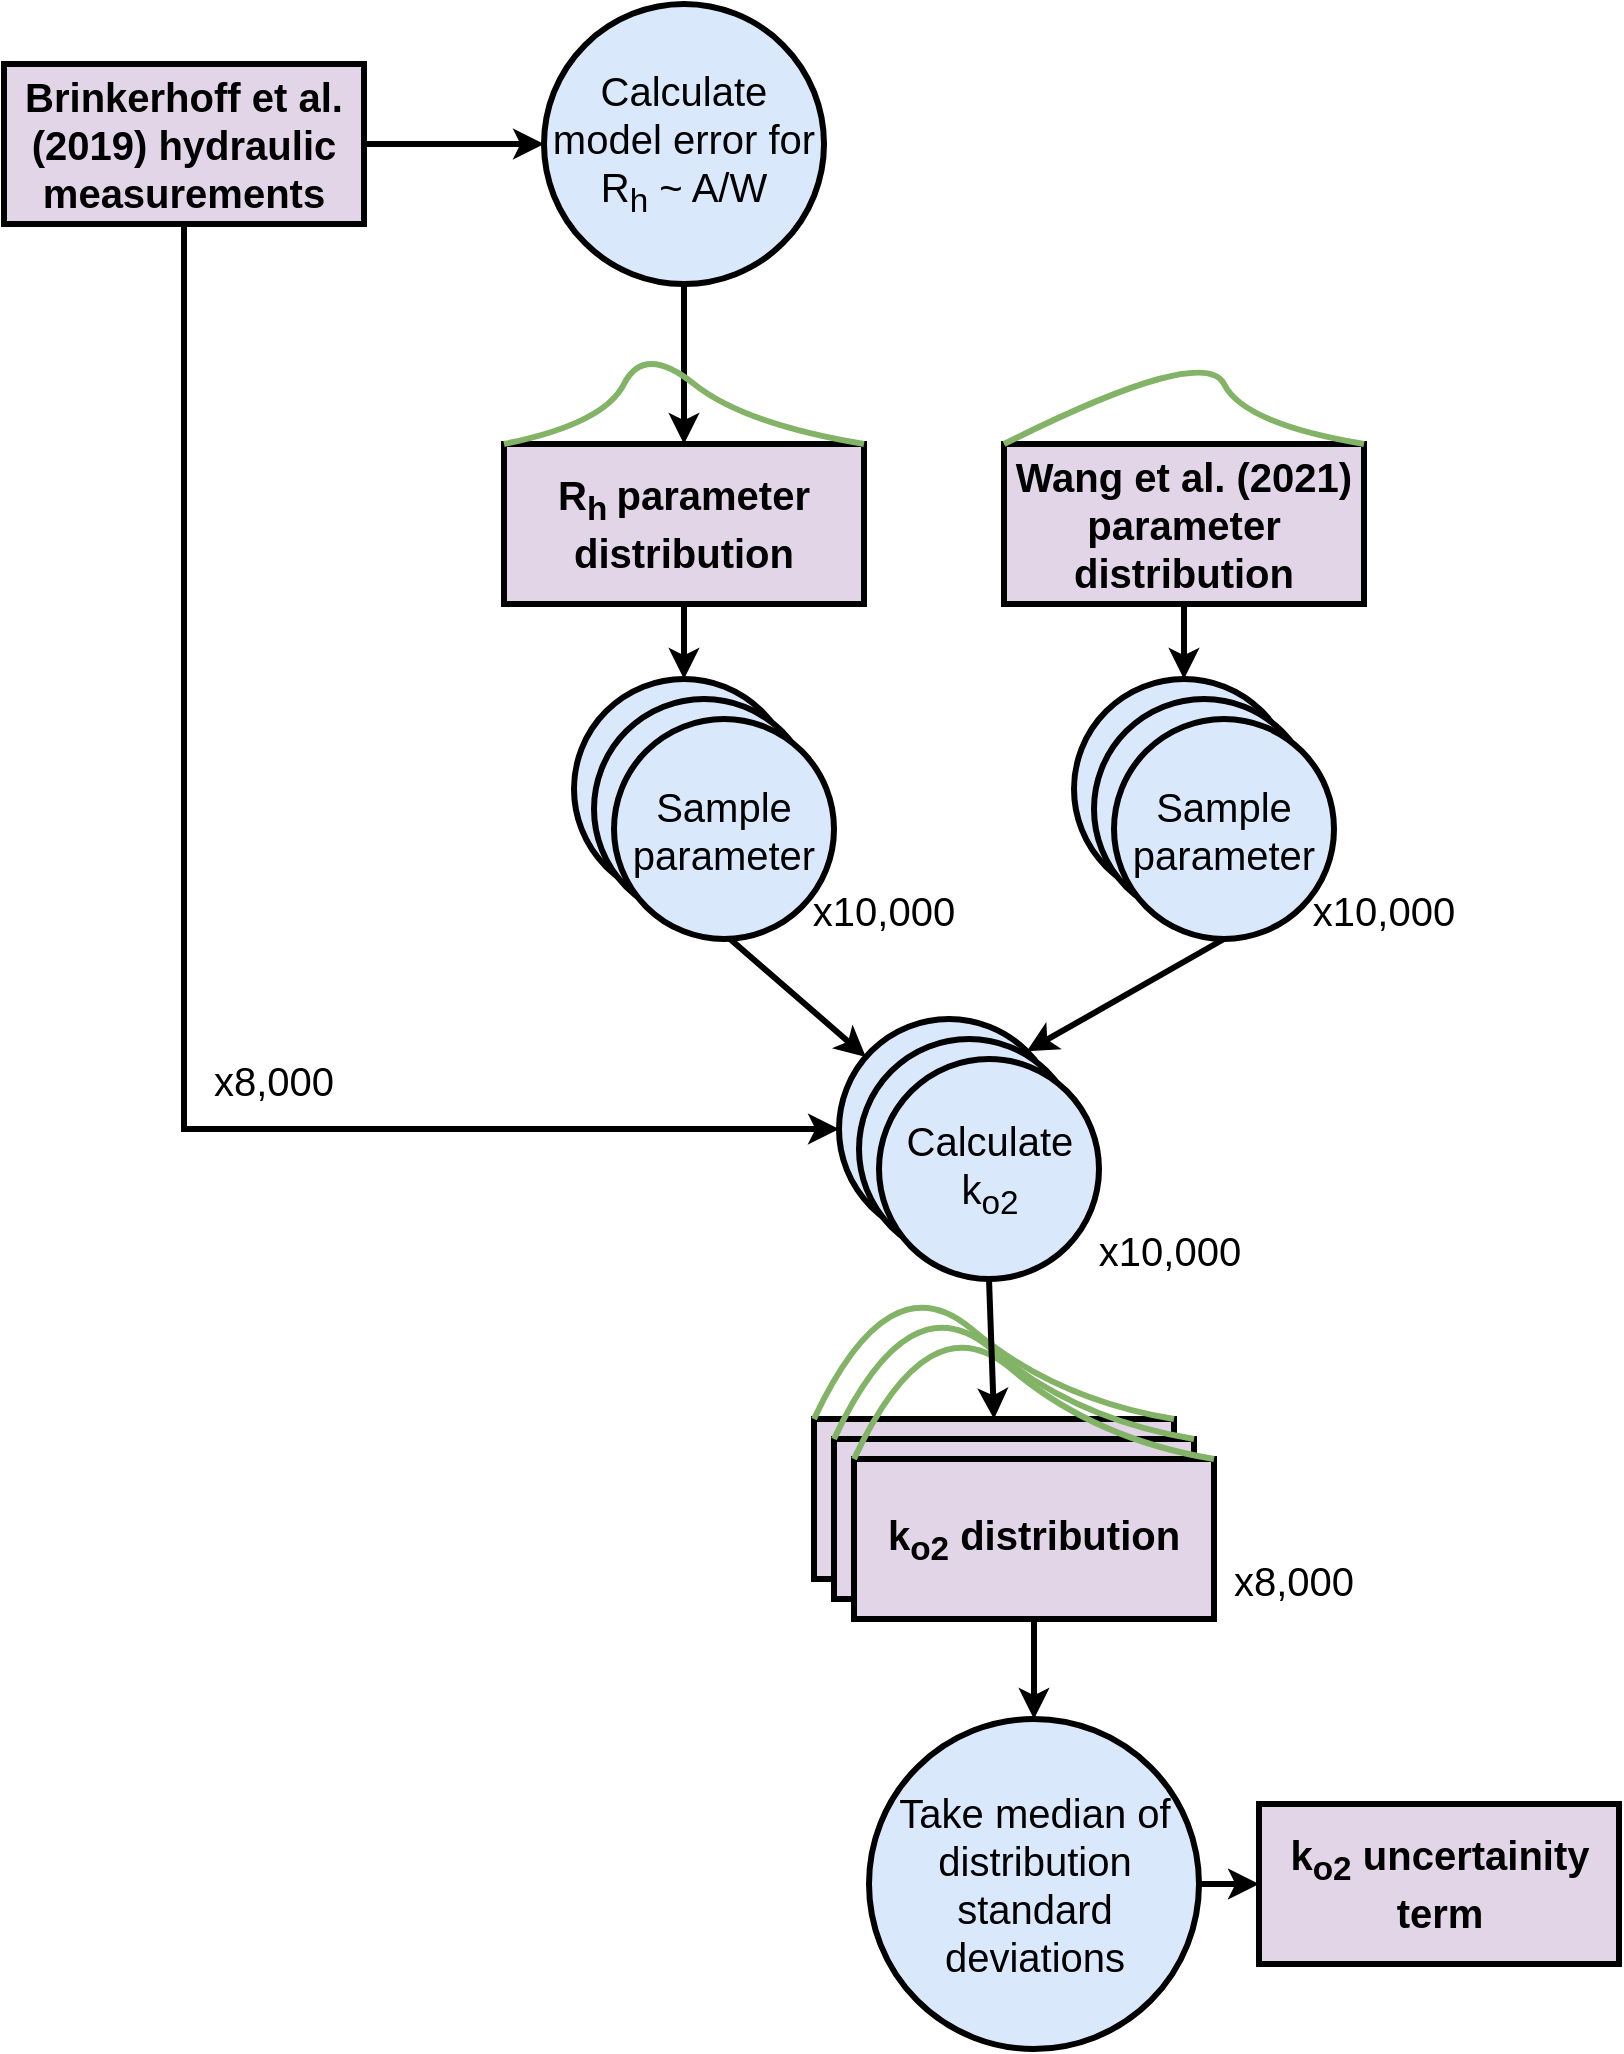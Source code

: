 <mxfile version="14.5.1" type="device"><diagram id="uIalQOubjU7jSGVm2t2Q" name="Page-1"><mxGraphModel dx="2031" dy="1174" grid="1" gridSize="10" guides="1" tooltips="1" connect="1" arrows="1" fold="1" page="1" pageScale="1" pageWidth="850" pageHeight="1100" math="0" shadow="0"><root><mxCell id="0"/><mxCell id="1" parent="0"/><mxCell id="oiMOPpuI_fgfO2hbZKbd-5" style="rounded=0;orthogonalLoop=1;jettySize=auto;html=1;exitX=1;exitY=0.5;exitDx=0;exitDy=0;entryX=0;entryY=0.5;entryDx=0;entryDy=0;strokeWidth=3;" edge="1" parent="1" source="oiMOPpuI_fgfO2hbZKbd-1" target="oiMOPpuI_fgfO2hbZKbd-4"><mxGeometry relative="1" as="geometry"><mxPoint x="380" y="120" as="sourcePoint"/></mxGeometry></mxCell><mxCell id="oiMOPpuI_fgfO2hbZKbd-18" style="edgeStyle=orthogonalEdgeStyle;rounded=0;orthogonalLoop=1;jettySize=auto;html=1;exitX=0.5;exitY=1;exitDx=0;exitDy=0;entryX=0;entryY=0.5;entryDx=0;entryDy=0;endArrow=classic;endFill=1;strokeWidth=3;" edge="1" parent="1" source="oiMOPpuI_fgfO2hbZKbd-1" target="oiMOPpuI_fgfO2hbZKbd-12"><mxGeometry relative="1" as="geometry"/></mxCell><mxCell id="oiMOPpuI_fgfO2hbZKbd-1" value="&lt;b&gt;&lt;font style=&quot;font-size: 20px&quot;&gt;Brinkerhoff et al. (2019) hydraulic measurements&lt;/font&gt;&lt;/b&gt;" style="rounded=0;whiteSpace=wrap;html=1;fillColor=#e1d5e7;strokeWidth=3;" vertex="1" parent="1"><mxGeometry x="30" y="40" width="180" height="80" as="geometry"/></mxCell><mxCell id="oiMOPpuI_fgfO2hbZKbd-2" value="&lt;b&gt;&lt;font style=&quot;font-size: 20px&quot;&gt;Wang et al. (2021) parameter distribution&lt;/font&gt;&lt;/b&gt;" style="rounded=0;whiteSpace=wrap;html=1;fillColor=#e1d5e7;strokeWidth=3;" vertex="1" parent="1"><mxGeometry x="530" y="230" width="180" height="80" as="geometry"/></mxCell><mxCell id="oiMOPpuI_fgfO2hbZKbd-3" value="&lt;b&gt;&lt;font style=&quot;font-size: 20px&quot;&gt;R&lt;sub&gt;h &lt;/sub&gt;parameter distribution&lt;/font&gt;&lt;/b&gt;" style="rounded=0;whiteSpace=wrap;html=1;fillColor=#e1d5e7;strokeWidth=3;" vertex="1" parent="1"><mxGeometry x="280" y="230" width="180" height="80" as="geometry"/></mxCell><mxCell id="oiMOPpuI_fgfO2hbZKbd-19" value="" style="rounded=0;orthogonalLoop=1;jettySize=auto;html=1;endArrow=classic;endFill=1;strokeWidth=3;exitX=0.5;exitY=1;exitDx=0;exitDy=0;" edge="1" parent="1" source="oiMOPpuI_fgfO2hbZKbd-4" target="oiMOPpuI_fgfO2hbZKbd-3"><mxGeometry relative="1" as="geometry"><mxPoint x="370" y="220" as="sourcePoint"/></mxGeometry></mxCell><mxCell id="oiMOPpuI_fgfO2hbZKbd-4" value="&lt;font style=&quot;font-size: 20px&quot;&gt;Calculate model error for &lt;br&gt;R&lt;sub&gt;h&lt;/sub&gt;&amp;nbsp;~ A/W&lt;/font&gt;" style="ellipse;whiteSpace=wrap;html=1;aspect=fixed;strokeWidth=3;fillColor=#dae8fc;" vertex="1" parent="1"><mxGeometry x="300" y="10" width="140" height="140" as="geometry"/></mxCell><mxCell id="oiMOPpuI_fgfO2hbZKbd-9" value="" style="curved=1;endArrow=none;html=1;strokeWidth=3;endFill=0;fillColor=#d5e8d4;strokeColor=#82b366;" edge="1" parent="1"><mxGeometry width="50" height="50" relative="1" as="geometry"><mxPoint x="280" y="230" as="sourcePoint"/><mxPoint x="460" y="230" as="targetPoint"/><Array as="points"><mxPoint x="330" y="220"/><mxPoint x="350" y="180"/><mxPoint x="400" y="220"/></Array></mxGeometry></mxCell><mxCell id="oiMOPpuI_fgfO2hbZKbd-10" value="" style="curved=1;endArrow=none;html=1;strokeWidth=3;endFill=0;fillColor=#d5e8d4;strokeColor=#82b366;" edge="1" parent="1"><mxGeometry width="50" height="50" relative="1" as="geometry"><mxPoint x="530" y="230" as="sourcePoint"/><mxPoint x="710" y="230" as="targetPoint"/><Array as="points"><mxPoint x="630" y="180"/><mxPoint x="650" y="220"/></Array></mxGeometry></mxCell><mxCell id="oiMOPpuI_fgfO2hbZKbd-15" style="edgeStyle=none;rounded=0;orthogonalLoop=1;jettySize=auto;html=1;exitX=0.5;exitY=1;exitDx=0;exitDy=0;endArrow=classic;endFill=1;strokeWidth=3;" edge="1" parent="1" source="oiMOPpuI_fgfO2hbZKbd-11" target="oiMOPpuI_fgfO2hbZKbd-12"><mxGeometry relative="1" as="geometry"/></mxCell><mxCell id="oiMOPpuI_fgfO2hbZKbd-11" value="&lt;span style=&quot;font-size: 20px&quot;&gt;Sample parameter&lt;/span&gt;" style="ellipse;whiteSpace=wrap;html=1;aspect=fixed;strokeWidth=3;fillColor=#dae8fc;" vertex="1" parent="1"><mxGeometry x="315" y="347.5" width="110" height="110" as="geometry"/></mxCell><mxCell id="oiMOPpuI_fgfO2hbZKbd-12" value="&lt;span style=&quot;font-size: 20px&quot;&gt;Calculate k&lt;sub&gt;o2&lt;/sub&gt;&lt;/span&gt;" style="ellipse;whiteSpace=wrap;html=1;aspect=fixed;strokeWidth=3;fillColor=#dae8fc;" vertex="1" parent="1"><mxGeometry x="447.5" y="517.5" width="110" height="110" as="geometry"/></mxCell><mxCell id="oiMOPpuI_fgfO2hbZKbd-16" value="&lt;span style=&quot;font-size: 20px&quot;&gt;Sample parameter&lt;/span&gt;" style="ellipse;whiteSpace=wrap;html=1;aspect=fixed;strokeWidth=3;fillColor=#dae8fc;" vertex="1" parent="1"><mxGeometry x="565" y="347.5" width="110" height="110" as="geometry"/></mxCell><mxCell id="oiMOPpuI_fgfO2hbZKbd-17" style="edgeStyle=none;rounded=0;orthogonalLoop=1;jettySize=auto;html=1;exitX=0.5;exitY=1;exitDx=0;exitDy=0;endArrow=classic;endFill=1;strokeWidth=3;entryX=1;entryY=0;entryDx=0;entryDy=0;" edge="1" parent="1" source="oiMOPpuI_fgfO2hbZKbd-26" target="oiMOPpuI_fgfO2hbZKbd-12"><mxGeometry relative="1" as="geometry"><mxPoint x="380" y="467.5" as="sourcePoint"/><mxPoint x="510" y="517.5" as="targetPoint"/></mxGeometry></mxCell><mxCell id="oiMOPpuI_fgfO2hbZKbd-22" value="&lt;font style=&quot;font-size: 20px&quot;&gt;x8,000&lt;/font&gt;" style="text;html=1;strokeColor=none;fillColor=none;align=center;verticalAlign=middle;whiteSpace=wrap;rounded=0;" vertex="1" parent="1"><mxGeometry x="130" y="527.5" width="70" height="40" as="geometry"/></mxCell><mxCell id="oiMOPpuI_fgfO2hbZKbd-23" value="&lt;span style=&quot;font-size: 20px&quot;&gt;Sample parameter&lt;/span&gt;" style="ellipse;whiteSpace=wrap;html=1;aspect=fixed;strokeWidth=3;fillColor=#dae8fc;" vertex="1" parent="1"><mxGeometry x="325" y="357.5" width="110" height="110" as="geometry"/></mxCell><mxCell id="oiMOPpuI_fgfO2hbZKbd-24" value="&lt;span style=&quot;font-size: 20px&quot;&gt;Sample parameter&lt;/span&gt;" style="ellipse;whiteSpace=wrap;html=1;aspect=fixed;strokeWidth=3;fillColor=#dae8fc;" vertex="1" parent="1"><mxGeometry x="575" y="357.5" width="110" height="110" as="geometry"/></mxCell><mxCell id="oiMOPpuI_fgfO2hbZKbd-25" value="&lt;span style=&quot;font-size: 20px&quot;&gt;Sample parameter&lt;/span&gt;" style="ellipse;whiteSpace=wrap;html=1;aspect=fixed;strokeWidth=3;fillColor=#dae8fc;" vertex="1" parent="1"><mxGeometry x="335" y="367.5" width="110" height="110" as="geometry"/></mxCell><mxCell id="oiMOPpuI_fgfO2hbZKbd-26" value="&lt;span style=&quot;font-size: 20px&quot;&gt;Sample parameter&lt;/span&gt;" style="ellipse;whiteSpace=wrap;html=1;aspect=fixed;strokeWidth=3;fillColor=#dae8fc;" vertex="1" parent="1"><mxGeometry x="585" y="367.5" width="110" height="110" as="geometry"/></mxCell><mxCell id="oiMOPpuI_fgfO2hbZKbd-14" style="edgeStyle=none;rounded=0;orthogonalLoop=1;jettySize=auto;html=1;exitX=0.5;exitY=1;exitDx=0;exitDy=0;entryX=0.5;entryY=0;entryDx=0;entryDy=0;endArrow=classic;endFill=1;strokeWidth=3;" edge="1" parent="1" source="oiMOPpuI_fgfO2hbZKbd-2" target="oiMOPpuI_fgfO2hbZKbd-16"><mxGeometry relative="1" as="geometry"/></mxCell><mxCell id="oiMOPpuI_fgfO2hbZKbd-13" style="rounded=0;orthogonalLoop=1;jettySize=auto;html=1;exitX=0.5;exitY=1;exitDx=0;exitDy=0;entryX=0.5;entryY=0;entryDx=0;entryDy=0;endArrow=classic;endFill=1;strokeWidth=3;" edge="1" parent="1" source="oiMOPpuI_fgfO2hbZKbd-3" target="oiMOPpuI_fgfO2hbZKbd-11"><mxGeometry relative="1" as="geometry"><mxPoint x="370" y="370" as="targetPoint"/></mxGeometry></mxCell><mxCell id="oiMOPpuI_fgfO2hbZKbd-27" value="&lt;font style=&quot;font-size: 20px&quot;&gt;x10,000&lt;/font&gt;" style="text;html=1;strokeColor=none;fillColor=none;align=center;verticalAlign=middle;whiteSpace=wrap;rounded=0;" vertex="1" parent="1"><mxGeometry x="425" y="437.5" width="90" height="50" as="geometry"/></mxCell><mxCell id="oiMOPpuI_fgfO2hbZKbd-28" value="&lt;font style=&quot;font-size: 20px&quot;&gt;x10,000&lt;/font&gt;" style="text;html=1;strokeColor=none;fillColor=none;align=center;verticalAlign=middle;whiteSpace=wrap;rounded=0;" vertex="1" parent="1"><mxGeometry x="675" y="437.5" width="90" height="50" as="geometry"/></mxCell><mxCell id="oiMOPpuI_fgfO2hbZKbd-29" value="&lt;span style=&quot;font-size: 20px&quot;&gt;Calculate k&lt;sub&gt;o2&lt;/sub&gt;&lt;/span&gt;" style="ellipse;whiteSpace=wrap;html=1;aspect=fixed;strokeWidth=3;fillColor=#dae8fc;" vertex="1" parent="1"><mxGeometry x="457.5" y="527.5" width="110" height="110" as="geometry"/></mxCell><mxCell id="oiMOPpuI_fgfO2hbZKbd-30" value="&lt;span style=&quot;font-size: 20px&quot;&gt;Calculate k&lt;sub&gt;o2&lt;/sub&gt;&lt;/span&gt;" style="ellipse;whiteSpace=wrap;html=1;aspect=fixed;strokeWidth=3;fillColor=#dae8fc;" vertex="1" parent="1"><mxGeometry x="467.5" y="537.5" width="110" height="110" as="geometry"/></mxCell><mxCell id="oiMOPpuI_fgfO2hbZKbd-31" value="&lt;font style=&quot;font-size: 20px&quot;&gt;x10,000&lt;/font&gt;" style="text;html=1;strokeColor=none;fillColor=none;align=center;verticalAlign=middle;whiteSpace=wrap;rounded=0;" vertex="1" parent="1"><mxGeometry x="567.5" y="607.5" width="90" height="50" as="geometry"/></mxCell><mxCell id="oiMOPpuI_fgfO2hbZKbd-32" value="&lt;span style=&quot;font-size: 20px&quot;&gt;&lt;b&gt;k&lt;sub&gt;o2&lt;/sub&gt; distribution&lt;/b&gt;&lt;/span&gt;" style="rounded=0;whiteSpace=wrap;html=1;fillColor=#e1d5e7;strokeWidth=3;" vertex="1" parent="1"><mxGeometry x="435" y="717.5" width="180" height="80" as="geometry"/></mxCell><mxCell id="oiMOPpuI_fgfO2hbZKbd-35" value="" style="curved=1;endArrow=none;html=1;strokeWidth=3;endFill=0;fillColor=#d5e8d4;strokeColor=#82b366;" edge="1" parent="1"><mxGeometry width="50" height="50" relative="1" as="geometry"><mxPoint x="435" y="717.5" as="sourcePoint"/><mxPoint x="615" y="717.5" as="targetPoint"/><Array as="points"><mxPoint x="472.5" y="637.5"/><mxPoint x="555" y="707.5"/></Array></mxGeometry></mxCell><mxCell id="oiMOPpuI_fgfO2hbZKbd-37" value="&lt;span style=&quot;font-size: 20px&quot;&gt;&lt;b&gt;k&lt;sub&gt;o2&lt;/sub&gt; distribution&lt;/b&gt;&lt;/span&gt;" style="rounded=0;whiteSpace=wrap;html=1;fillColor=#e1d5e7;strokeWidth=3;" vertex="1" parent="1"><mxGeometry x="445" y="727.5" width="180" height="80" as="geometry"/></mxCell><mxCell id="oiMOPpuI_fgfO2hbZKbd-38" value="" style="curved=1;endArrow=none;html=1;strokeWidth=3;endFill=0;fillColor=#d5e8d4;strokeColor=#82b366;" edge="1" parent="1"><mxGeometry width="50" height="50" relative="1" as="geometry"><mxPoint x="445" y="727.5" as="sourcePoint"/><mxPoint x="625" y="727.5" as="targetPoint"/><Array as="points"><mxPoint x="482.5" y="647.5"/><mxPoint x="565" y="717.5"/></Array></mxGeometry></mxCell><mxCell id="oiMOPpuI_fgfO2hbZKbd-45" style="edgeStyle=none;rounded=0;orthogonalLoop=1;jettySize=auto;html=1;exitX=0.5;exitY=1;exitDx=0;exitDy=0;entryX=0.5;entryY=0;entryDx=0;entryDy=0;endArrow=classic;endFill=1;strokeWidth=3;" edge="1" parent="1" source="oiMOPpuI_fgfO2hbZKbd-39" target="oiMOPpuI_fgfO2hbZKbd-44"><mxGeometry relative="1" as="geometry"/></mxCell><mxCell id="oiMOPpuI_fgfO2hbZKbd-39" value="&lt;span style=&quot;font-size: 20px&quot;&gt;&lt;b&gt;k&lt;sub&gt;o2&lt;/sub&gt; distribution&lt;/b&gt;&lt;/span&gt;" style="rounded=0;whiteSpace=wrap;html=1;fillColor=#e1d5e7;strokeWidth=3;" vertex="1" parent="1"><mxGeometry x="455" y="737.5" width="180" height="80" as="geometry"/></mxCell><mxCell id="oiMOPpuI_fgfO2hbZKbd-40" value="" style="curved=1;endArrow=none;html=1;strokeWidth=3;endFill=0;fillColor=#d5e8d4;strokeColor=#82b366;" edge="1" parent="1"><mxGeometry width="50" height="50" relative="1" as="geometry"><mxPoint x="455" y="737.5" as="sourcePoint"/><mxPoint x="635" y="737.5" as="targetPoint"/><Array as="points"><mxPoint x="492.5" y="657.5"/><mxPoint x="575" y="727.5"/></Array></mxGeometry></mxCell><mxCell id="oiMOPpuI_fgfO2hbZKbd-41" value="&lt;font style=&quot;font-size: 20px&quot;&gt;x8,000&lt;/font&gt;" style="text;html=1;strokeColor=none;fillColor=none;align=center;verticalAlign=middle;whiteSpace=wrap;rounded=0;" vertex="1" parent="1"><mxGeometry x="640" y="777.5" width="70" height="40" as="geometry"/></mxCell><mxCell id="oiMOPpuI_fgfO2hbZKbd-36" style="edgeStyle=none;rounded=0;orthogonalLoop=1;jettySize=auto;html=1;exitX=0.5;exitY=1;exitDx=0;exitDy=0;endArrow=classic;endFill=1;strokeWidth=3;entryX=0.5;entryY=0;entryDx=0;entryDy=0;" edge="1" parent="1" source="oiMOPpuI_fgfO2hbZKbd-30" target="oiMOPpuI_fgfO2hbZKbd-32"><mxGeometry relative="1" as="geometry"><mxPoint x="547.5" y="657.5" as="sourcePoint"/></mxGeometry></mxCell><mxCell id="oiMOPpuI_fgfO2hbZKbd-43" value="&lt;span style=&quot;font-size: 20px&quot;&gt;&lt;b&gt;k&lt;sub&gt;o2&lt;/sub&gt; uncertainity term&lt;/b&gt;&lt;/span&gt;" style="rounded=0;whiteSpace=wrap;html=1;fillColor=#e1d5e7;strokeWidth=3;" vertex="1" parent="1"><mxGeometry x="657.5" y="910" width="180" height="80" as="geometry"/></mxCell><mxCell id="oiMOPpuI_fgfO2hbZKbd-46" style="edgeStyle=none;rounded=0;orthogonalLoop=1;jettySize=auto;html=1;exitX=1;exitY=0.5;exitDx=0;exitDy=0;entryX=0;entryY=0.5;entryDx=0;entryDy=0;endArrow=classic;endFill=1;strokeWidth=3;" edge="1" parent="1" source="oiMOPpuI_fgfO2hbZKbd-44" target="oiMOPpuI_fgfO2hbZKbd-43"><mxGeometry relative="1" as="geometry"/></mxCell><mxCell id="oiMOPpuI_fgfO2hbZKbd-44" value="&lt;span style=&quot;font-size: 20px&quot;&gt;Take median of distribution standard deviations&lt;/span&gt;" style="ellipse;whiteSpace=wrap;html=1;aspect=fixed;strokeWidth=3;fillColor=#dae8fc;" vertex="1" parent="1"><mxGeometry x="462.5" y="867.5" width="165" height="165" as="geometry"/></mxCell></root></mxGraphModel></diagram></mxfile>